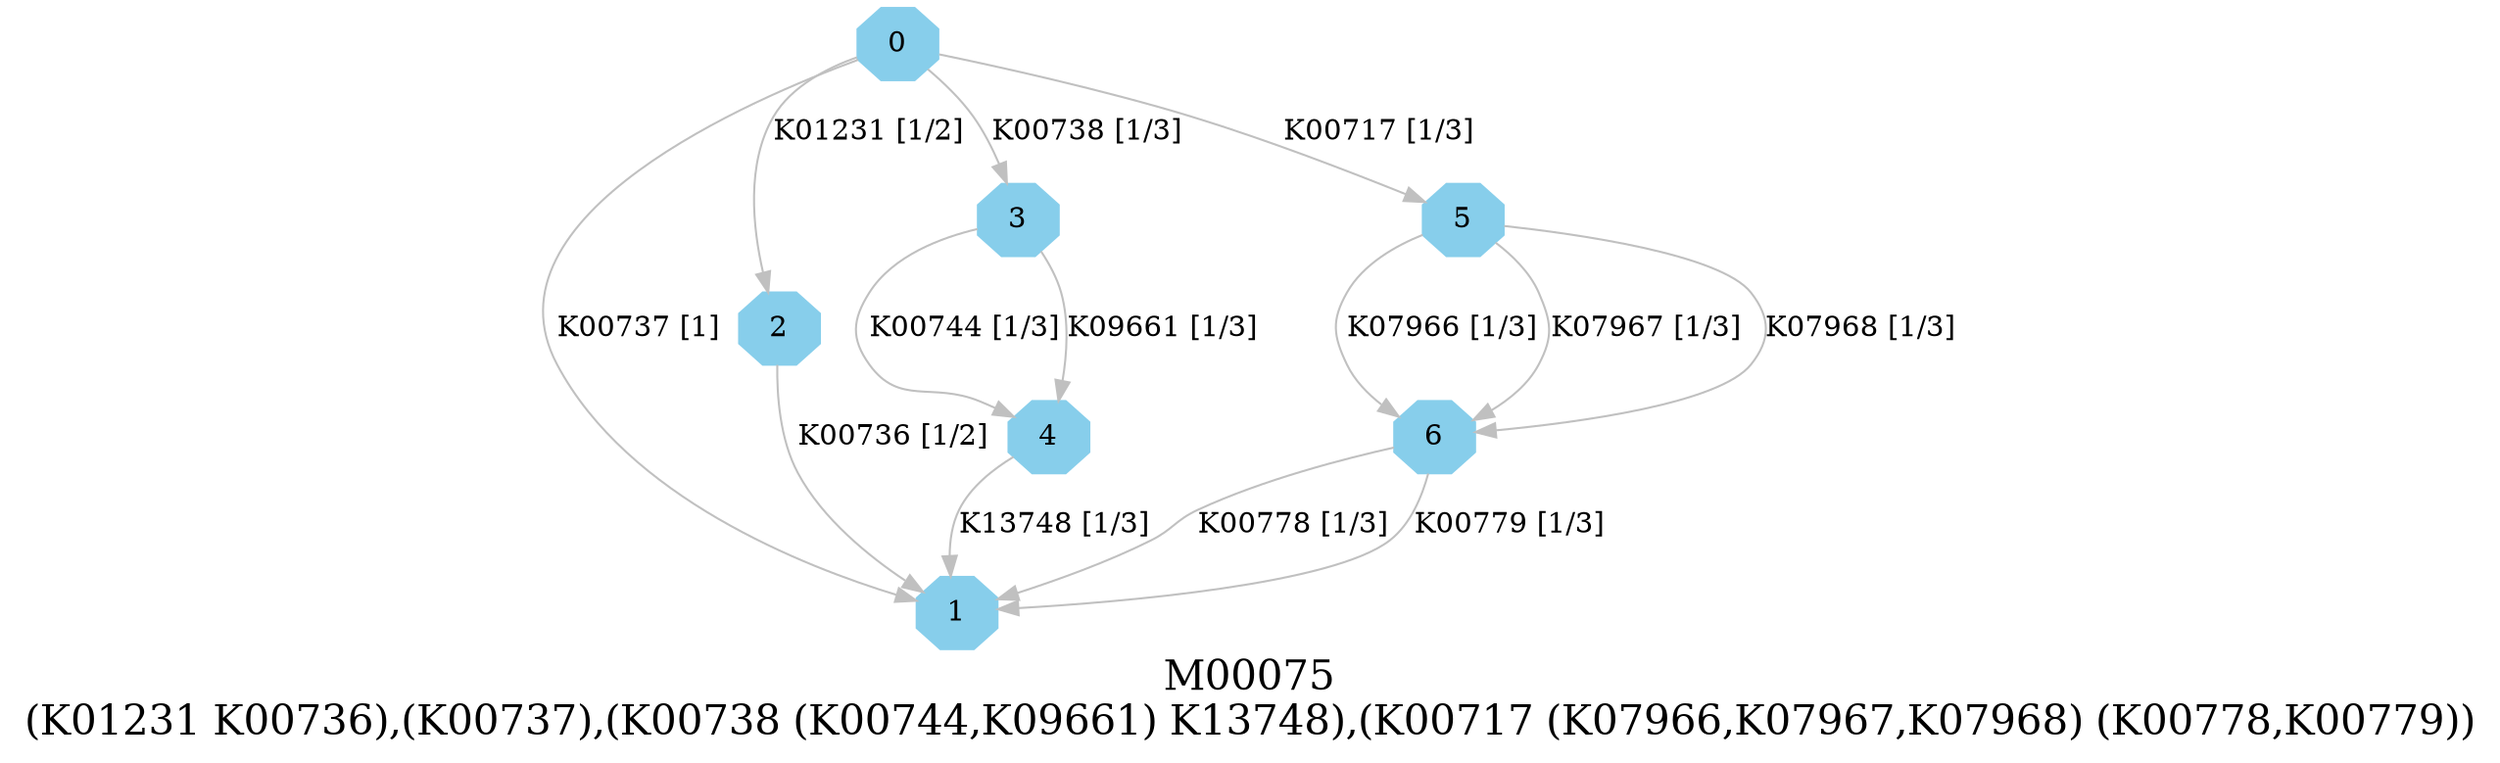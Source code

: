 digraph G {
graph [label="M00075
(K01231 K00736),(K00737),(K00738 (K00744,K09661) K13748),(K00717 (K07966,K07967,K07968) (K00778,K00779))",fontsize=20];
node [shape=box,style=filled];
edge [len=3,color=grey];
{node [width=.3,height=.3,shape=octagon,style=filled,color=skyblue] 0 1 2 3 4 5 6 }
0 -> 2 [label="K01231 [1/2]"];
0 -> 1 [label="K00737 [1]"];
0 -> 3 [label="K00738 [1/3]"];
0 -> 5 [label="K00717 [1/3]"];
2 -> 1 [label="K00736 [1/2]"];
3 -> 4 [label="K00744 [1/3]"];
3 -> 4 [label="K09661 [1/3]"];
4 -> 1 [label="K13748 [1/3]"];
5 -> 6 [label="K07966 [1/3]"];
5 -> 6 [label="K07967 [1/3]"];
5 -> 6 [label="K07968 [1/3]"];
6 -> 1 [label="K00778 [1/3]"];
6 -> 1 [label="K00779 [1/3]"];
}